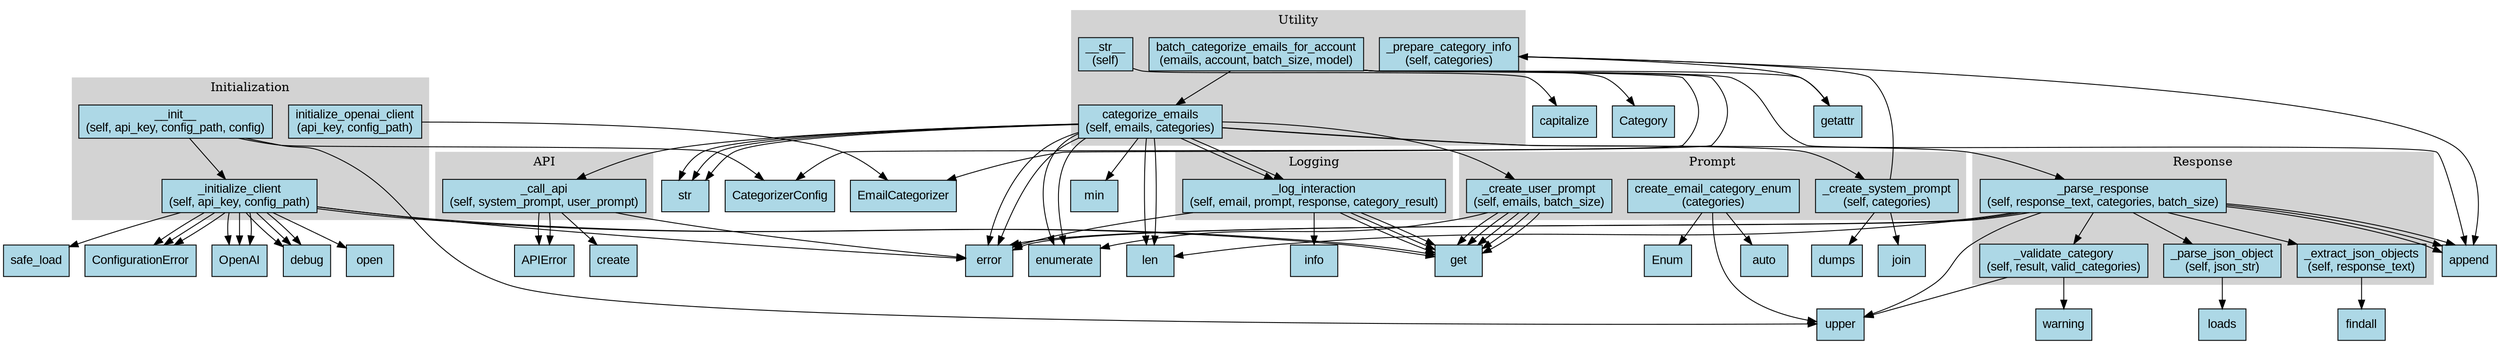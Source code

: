 digraph G {
  rankdir=TB;
  node [shape=box, style=filled, fillcolor=lightblue, fontname="Arial"];
  edge [fontname="Arial", fontsize=10];
  subgraph cluster_api {
    label="API";
    style=filled;
    color=lightgrey;
    node [style=filled, fillcolor=lightblue];
    "_call_api" [label="_call_api\n(self, system_prompt, user_prompt)", tooltip="Call the OpenAI API with the given prompts."];
  }
  subgraph cluster_initialization {
    label="Initialization";
    style=filled;
    color=lightgrey;
    node [style=filled, fillcolor=lightblue];
    "__init__" [label="__init__\n(self, api_key, config_path, config)", tooltip="Initialize the email categorizer."];
    "_initialize_client" [label="_initialize_client\n(self, api_key, config_path)", tooltip="Initialize the OpenAI client with an API key."];
    "initialize_openai_client" [label="initialize_openai_client\n(api_key, config_path)", tooltip="Initialize the OpenAI client (backward compatibility)."];
  }
  subgraph cluster_prompt {
    label="Prompt";
    style=filled;
    color=lightgrey;
    node [style=filled, fillcolor=lightblue];
    "_create_user_prompt" [label="_create_user_prompt\n(self, emails, batch_size)", tooltip="Create the user prompt for the OpenAI API."];
    "create_email_category_enum" [label="create_email_category_enum\n(categories)", tooltip="Create a dynamic EmailCategory enum with the given categories."];
    "_create_system_prompt" [label="_create_system_prompt\n(self, categories)", tooltip="Create the system prompt for the OpenAI API."];
  }
  subgraph cluster_response {
    label="Response";
    style=filled;
    color=lightgrey;
    node [style=filled, fillcolor=lightblue];
    "_parse_response" [label="_parse_response\n(self, response_text, categories, batch_size)", tooltip="Parse the OpenAI API response."];
    "_validate_category" [label="_validate_category\n(self, result, valid_categories)", tooltip="Validate and normalize a category in a result."];
    "_parse_json_object" [label="_parse_json_object\n(self, json_str)", tooltip="Parse a JSON object string."];
    "_extract_json_objects" [label="_extract_json_objects\n(self, response_text)", tooltip="Extract JSON objects from a text response."];
  }
  subgraph cluster_utility {
    label="Utility";
    style=filled;
    color=lightgrey;
    node [style=filled, fillcolor=lightblue];
    "__str__" [label="__str__\n(self)", tooltip=""];
    "batch_categorize_emails_for_account" [label="batch_categorize_emails_for_account\n(emails, account, batch_size, model)", tooltip="Categorize emails for an account (backward compatibility)."];
    "_prepare_category_info" [label="_prepare_category_info\n(self, categories)", tooltip="Extract category information."];
    "categorize_emails" [label="categorize_emails\n(self, emails, categories)", tooltip="Categorize a batch of emails."];
  }
  subgraph cluster_logging {
    label="Logging";
    style=filled;
    color=lightgrey;
    node [style=filled, fillcolor=lightblue];
    "_log_interaction" [label="_log_interaction\n(self, email, prompt, response, category_result)", tooltip="Log OpenAI API interaction for debugging."];
  }
  "__init__" -> "upper";
  "__init__" -> "CategorizerConfig";
  "__init__" -> "_initialize_client";
  "_initialize_client" -> "OpenAI";
  "_initialize_client" -> "debug";
  "_initialize_client" -> "open";
  "_initialize_client" -> "safe_load";
  "_initialize_client" -> "get";
  "_initialize_client" -> "ConfigurationError";
  "_initialize_client" -> "OpenAI";
  "_initialize_client" -> "debug";
  "_initialize_client" -> "error";
  "_initialize_client" -> "ConfigurationError";
  "_initialize_client" -> "get";
  "_initialize_client" -> "OpenAI";
  "_initialize_client" -> "debug";
  "_initialize_client" -> "ConfigurationError";
  "_log_interaction" -> "info";
  "_log_interaction" -> "get";
  "_log_interaction" -> "get";
  "_log_interaction" -> "get";
  "_log_interaction" -> "error";
  "_prepare_category_info" -> "append";
  "_prepare_category_info" -> "getattr";
  "_create_system_prompt" -> "_prepare_category_info";
  "_create_system_prompt" -> "dumps";
  "_create_system_prompt" -> "join";
  "_create_user_prompt" -> "enumerate";
  "_create_user_prompt" -> "get";
  "_create_user_prompt" -> "get";
  "_create_user_prompt" -> "get";
  "_create_user_prompt" -> "get";
  "_create_user_prompt" -> "get";
  "_call_api" -> "APIError";
  "_call_api" -> "create";
  "_call_api" -> "error";
  "_call_api" -> "APIError";
  "_extract_json_objects" -> "findall";
  "_parse_json_object" -> "loads";
  "_validate_category" -> "upper";
  "_validate_category" -> "warning";
  "_parse_response" -> "_extract_json_objects";
  "_parse_response" -> "upper";
  "_parse_response" -> "_parse_json_object";
  "_parse_response" -> "_validate_category";
  "_parse_response" -> "append";
  "_parse_response" -> "error";
  "_parse_response" -> "append";
  "_parse_response" -> "error";
  "_parse_response" -> "len";
  "_parse_response" -> "append";
  "categorize_emails" -> "min";
  "categorize_emails" -> "len";
  "categorize_emails" -> "_create_system_prompt";
  "categorize_emails" -> "_create_user_prompt";
  "categorize_emails" -> "_call_api";
  "categorize_emails" -> "_parse_response";
  "categorize_emails" -> "enumerate";
  "categorize_emails" -> "len";
  "categorize_emails" -> "_log_interaction";
  "categorize_emails" -> "error";
  "categorize_emails" -> "str";
  "categorize_emails" -> "enumerate";
  "categorize_emails" -> "_log_interaction";
  "categorize_emails" -> "str";
  "categorize_emails" -> "error";
  "categorize_emails" -> "str";
  "create_email_category_enum" -> "upper";
  "create_email_category_enum" -> "auto";
  "create_email_category_enum" -> "Enum";
  "__str__" -> "capitalize";
  "initialize_openai_client" -> "EmailCategorizer";
  "batch_categorize_emails_for_account" -> "EmailCategorizer";
  "batch_categorize_emails_for_account" -> "CategorizerConfig";
  "batch_categorize_emails_for_account" -> "append";
  "batch_categorize_emails_for_account" -> "Category";
  "batch_categorize_emails_for_account" -> "getattr";
  "batch_categorize_emails_for_account" -> "categorize_emails";
}
